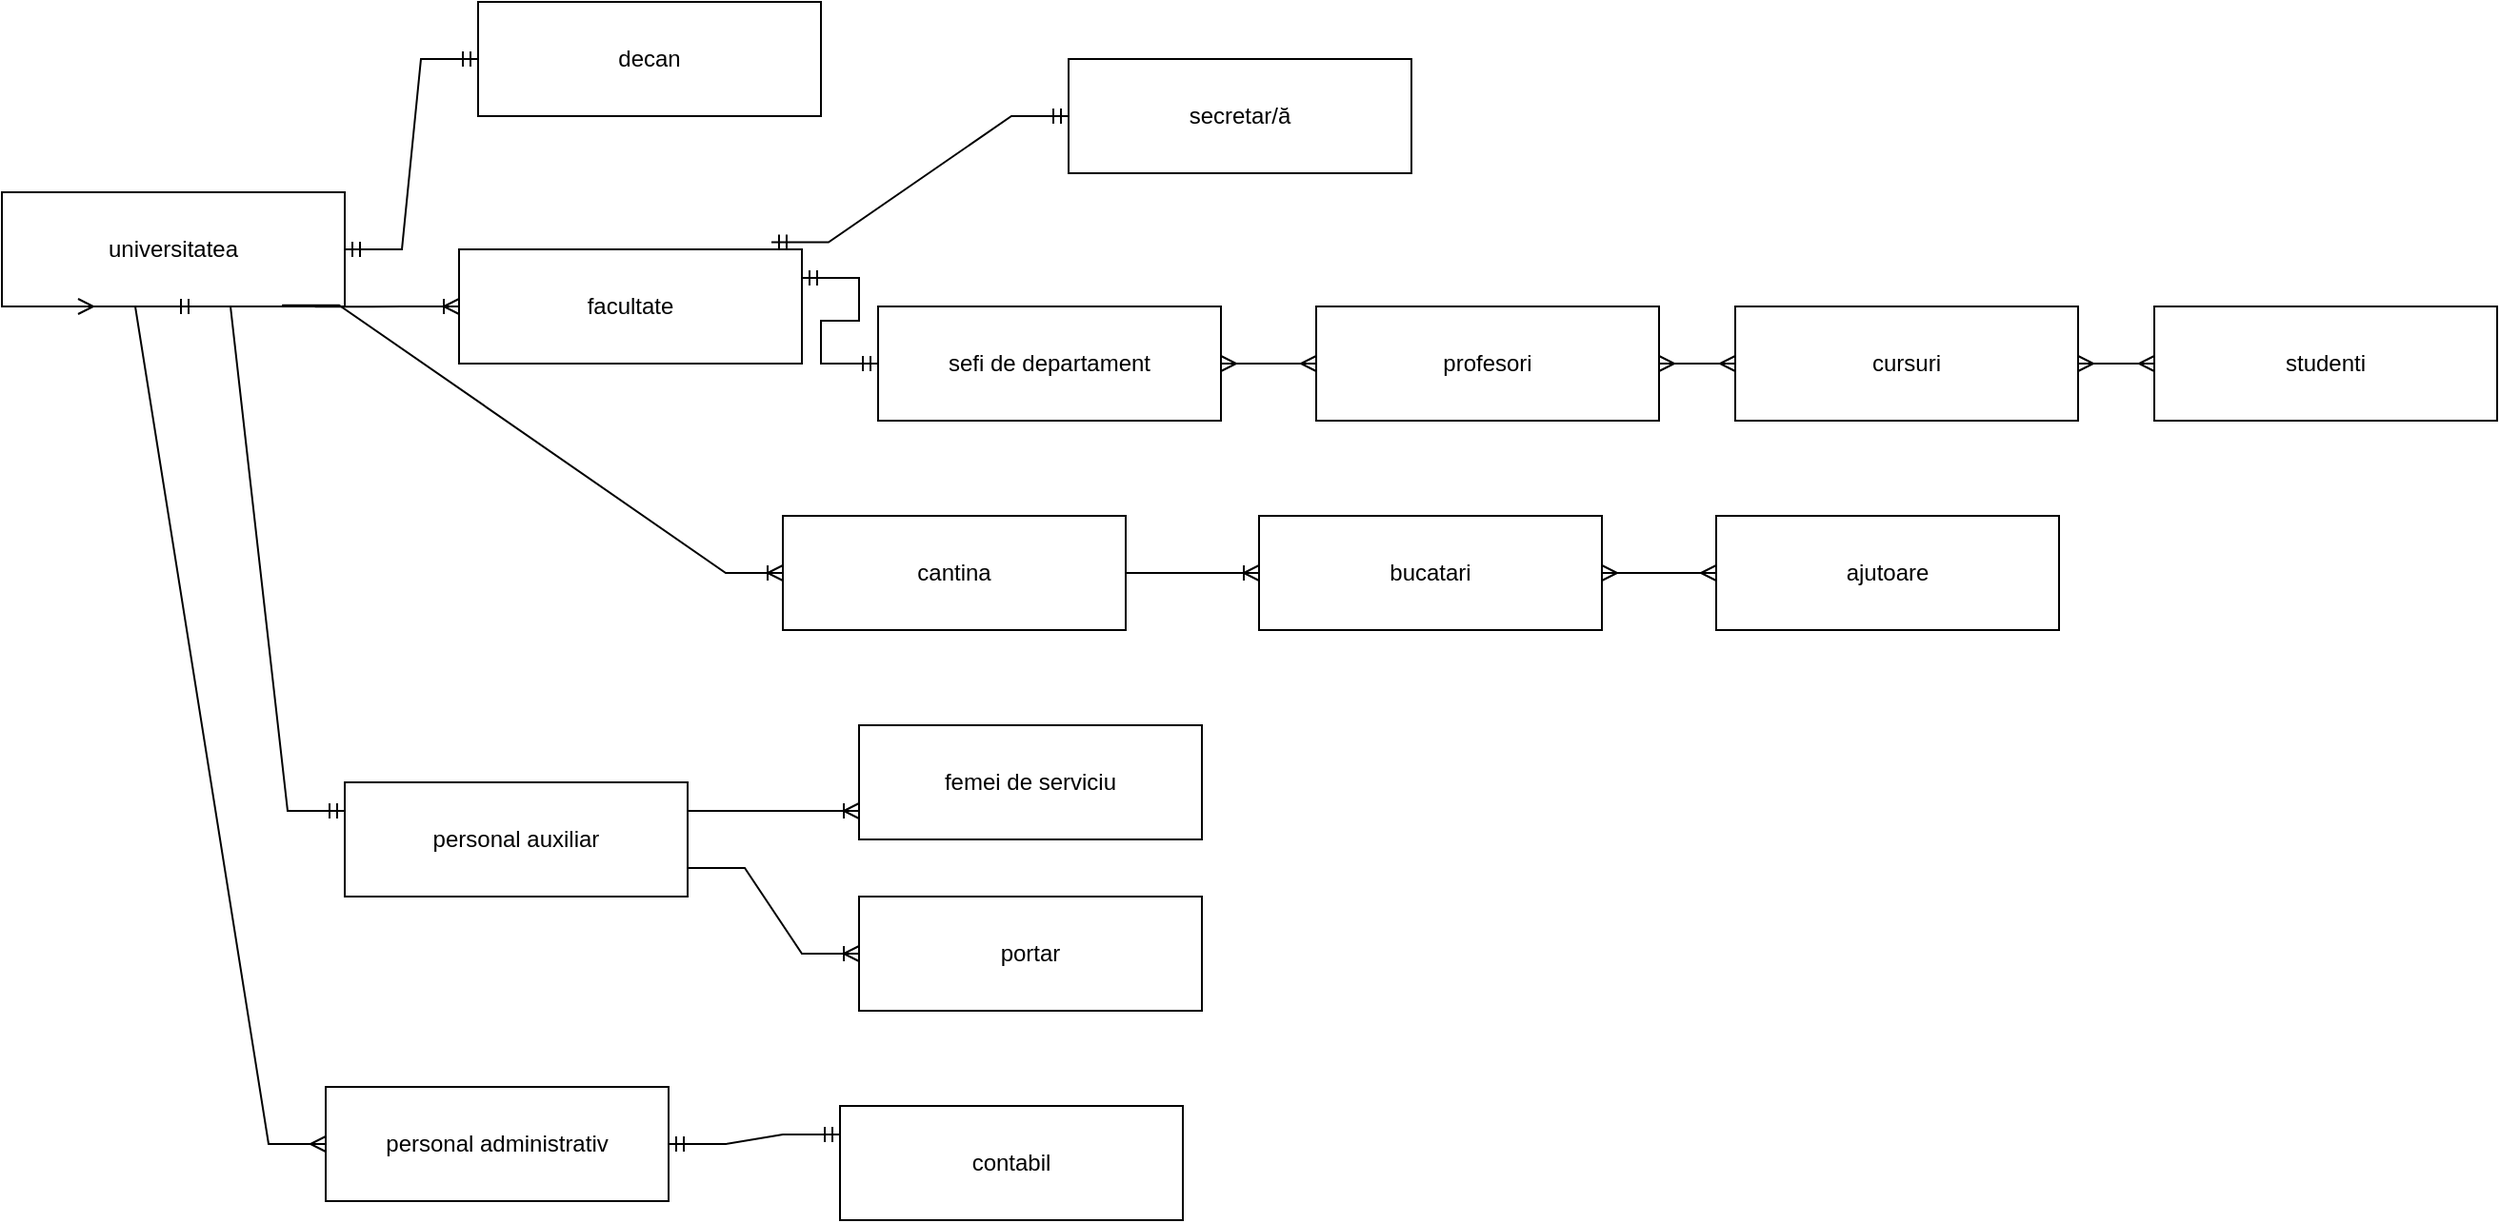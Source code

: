 <mxfile version="22.1.4" type="github">
  <diagram name="Page-1" id="eFb8usUrMZtltQ-7yKhY">
    <mxGraphModel dx="1500" dy="796" grid="1" gridSize="10" guides="1" tooltips="1" connect="1" arrows="1" fold="1" page="1" pageScale="1" pageWidth="850" pageHeight="1100" math="0" shadow="0">
      <root>
        <mxCell id="0" />
        <mxCell id="1" parent="0" />
        <mxCell id="OvxOLr6vL5xSemYyNv8_-3" value="sefi de departament" style="rounded=0;whiteSpace=wrap;html=1;" vertex="1" parent="1">
          <mxGeometry x="500" y="180" width="180" height="60" as="geometry" />
        </mxCell>
        <mxCell id="OvxOLr6vL5xSemYyNv8_-9" value="decan" style="rounded=0;whiteSpace=wrap;html=1;" vertex="1" parent="1">
          <mxGeometry x="290" y="20" width="180" height="60" as="geometry" />
        </mxCell>
        <mxCell id="OvxOLr6vL5xSemYyNv8_-10" value="profesori" style="rounded=0;whiteSpace=wrap;html=1;" vertex="1" parent="1">
          <mxGeometry x="730" y="180" width="180" height="60" as="geometry" />
        </mxCell>
        <mxCell id="OvxOLr6vL5xSemYyNv8_-12" value="portar" style="rounded=0;whiteSpace=wrap;html=1;" vertex="1" parent="1">
          <mxGeometry x="490" y="490" width="180" height="60" as="geometry" />
        </mxCell>
        <mxCell id="OvxOLr6vL5xSemYyNv8_-13" value="femei de serviciu" style="rounded=0;whiteSpace=wrap;html=1;" vertex="1" parent="1">
          <mxGeometry x="490" y="400" width="180" height="60" as="geometry" />
        </mxCell>
        <mxCell id="OvxOLr6vL5xSemYyNv8_-14" value="universitatea" style="rounded=0;whiteSpace=wrap;html=1;" vertex="1" parent="1">
          <mxGeometry x="40" y="120" width="180" height="60" as="geometry" />
        </mxCell>
        <mxCell id="OvxOLr6vL5xSemYyNv8_-16" value="contabil" style="rounded=0;whiteSpace=wrap;html=1;" vertex="1" parent="1">
          <mxGeometry x="480" y="600" width="180" height="60" as="geometry" />
        </mxCell>
        <mxCell id="OvxOLr6vL5xSemYyNv8_-17" value="secretar/ă" style="rounded=0;whiteSpace=wrap;html=1;" vertex="1" parent="1">
          <mxGeometry x="600" y="50" width="180" height="60" as="geometry" />
        </mxCell>
        <mxCell id="OvxOLr6vL5xSemYyNv8_-18" value="" style="edgeStyle=entityRelationEdgeStyle;fontSize=12;html=1;endArrow=ERoneToMany;rounded=0;exitX=0.913;exitY=1.003;exitDx=0;exitDy=0;exitPerimeter=0;entryX=0;entryY=0.5;entryDx=0;entryDy=0;" edge="1" parent="1" source="OvxOLr6vL5xSemYyNv8_-14" target="OvxOLr6vL5xSemYyNv8_-41">
          <mxGeometry width="100" height="100" relative="1" as="geometry">
            <mxPoint x="200" y="220" as="sourcePoint" />
            <mxPoint x="270" y="180" as="targetPoint" />
          </mxGeometry>
        </mxCell>
        <mxCell id="OvxOLr6vL5xSemYyNv8_-21" value="personal auxiliar" style="rounded=0;whiteSpace=wrap;html=1;" vertex="1" parent="1">
          <mxGeometry x="220" y="430" width="180" height="60" as="geometry" />
        </mxCell>
        <mxCell id="OvxOLr6vL5xSemYyNv8_-22" value="" style="edgeStyle=entityRelationEdgeStyle;fontSize=12;html=1;endArrow=ERoneToMany;rounded=0;exitX=1;exitY=0.75;exitDx=0;exitDy=0;entryX=0;entryY=0.5;entryDx=0;entryDy=0;" edge="1" parent="1" source="OvxOLr6vL5xSemYyNv8_-21" target="OvxOLr6vL5xSemYyNv8_-12">
          <mxGeometry width="100" height="100" relative="1" as="geometry">
            <mxPoint x="250" y="690" as="sourcePoint" />
            <mxPoint x="350" y="435" as="targetPoint" />
          </mxGeometry>
        </mxCell>
        <mxCell id="OvxOLr6vL5xSemYyNv8_-23" value="" style="edgeStyle=entityRelationEdgeStyle;fontSize=12;html=1;endArrow=ERoneToMany;rounded=0;entryX=0;entryY=0.75;entryDx=0;entryDy=0;exitX=1;exitY=0.25;exitDx=0;exitDy=0;" edge="1" parent="1" source="OvxOLr6vL5xSemYyNv8_-21" target="OvxOLr6vL5xSemYyNv8_-13">
          <mxGeometry width="100" height="100" relative="1" as="geometry">
            <mxPoint x="220" y="500" as="sourcePoint" />
            <mxPoint x="320" y="400" as="targetPoint" />
          </mxGeometry>
        </mxCell>
        <mxCell id="OvxOLr6vL5xSemYyNv8_-24" value="" style="edgeStyle=entityRelationEdgeStyle;fontSize=12;html=1;endArrow=ERmany;startArrow=ERmany;rounded=0;entryX=0;entryY=0.5;entryDx=0;entryDy=0;exitX=1;exitY=0.5;exitDx=0;exitDy=0;" edge="1" parent="1" source="OvxOLr6vL5xSemYyNv8_-3" target="OvxOLr6vL5xSemYyNv8_-10">
          <mxGeometry width="100" height="100" relative="1" as="geometry">
            <mxPoint x="560" y="210" as="sourcePoint" />
            <mxPoint x="580" y="210" as="targetPoint" />
          </mxGeometry>
        </mxCell>
        <mxCell id="OvxOLr6vL5xSemYyNv8_-25" value="cursuri" style="rounded=0;whiteSpace=wrap;html=1;" vertex="1" parent="1">
          <mxGeometry x="950" y="180" width="180" height="60" as="geometry" />
        </mxCell>
        <mxCell id="OvxOLr6vL5xSemYyNv8_-26" value="" style="edgeStyle=entityRelationEdgeStyle;fontSize=12;html=1;endArrow=ERmany;startArrow=ERmany;rounded=0;exitX=1;exitY=0.5;exitDx=0;exitDy=0;entryX=0;entryY=0.5;entryDx=0;entryDy=0;" edge="1" parent="1" source="OvxOLr6vL5xSemYyNv8_-10" target="OvxOLr6vL5xSemYyNv8_-25">
          <mxGeometry width="100" height="100" relative="1" as="geometry">
            <mxPoint x="370" y="340" as="sourcePoint" />
            <mxPoint x="470" y="240" as="targetPoint" />
          </mxGeometry>
        </mxCell>
        <mxCell id="OvxOLr6vL5xSemYyNv8_-27" value="cantina" style="rounded=0;whiteSpace=wrap;html=1;" vertex="1" parent="1">
          <mxGeometry x="450" y="290" width="180" height="60" as="geometry" />
        </mxCell>
        <mxCell id="OvxOLr6vL5xSemYyNv8_-28" value="bucatari" style="rounded=0;whiteSpace=wrap;html=1;" vertex="1" parent="1">
          <mxGeometry x="700" y="290" width="180" height="60" as="geometry" />
        </mxCell>
        <mxCell id="OvxOLr6vL5xSemYyNv8_-29" value="" style="edgeStyle=entityRelationEdgeStyle;fontSize=12;html=1;endArrow=ERoneToMany;rounded=0;exitX=1;exitY=0.5;exitDx=0;exitDy=0;" edge="1" parent="1" source="OvxOLr6vL5xSemYyNv8_-27" target="OvxOLr6vL5xSemYyNv8_-28">
          <mxGeometry width="100" height="100" relative="1" as="geometry">
            <mxPoint x="430" y="330" as="sourcePoint" />
            <mxPoint x="530" y="230" as="targetPoint" />
          </mxGeometry>
        </mxCell>
        <mxCell id="OvxOLr6vL5xSemYyNv8_-30" value="" style="edgeStyle=entityRelationEdgeStyle;fontSize=12;html=1;endArrow=ERmany;startArrow=ERmany;rounded=0;exitX=1;exitY=0.5;exitDx=0;exitDy=0;" edge="1" parent="1" source="OvxOLr6vL5xSemYyNv8_-28">
          <mxGeometry width="100" height="100" relative="1" as="geometry">
            <mxPoint x="660" y="540" as="sourcePoint" />
            <mxPoint x="940" y="320" as="targetPoint" />
          </mxGeometry>
        </mxCell>
        <mxCell id="OvxOLr6vL5xSemYyNv8_-31" value="ajutoare" style="rounded=0;whiteSpace=wrap;html=1;" vertex="1" parent="1">
          <mxGeometry x="940" y="290" width="180" height="60" as="geometry" />
        </mxCell>
        <mxCell id="OvxOLr6vL5xSemYyNv8_-32" value="" style="edgeStyle=entityRelationEdgeStyle;fontSize=12;html=1;endArrow=ERmandOne;startArrow=ERmandOne;rounded=0;exitX=1;exitY=0.5;exitDx=0;exitDy=0;entryX=0;entryY=0.5;entryDx=0;entryDy=0;" edge="1" parent="1" source="OvxOLr6vL5xSemYyNv8_-14" target="OvxOLr6vL5xSemYyNv8_-9">
          <mxGeometry width="100" height="100" relative="1" as="geometry">
            <mxPoint x="370" y="330" as="sourcePoint" />
            <mxPoint x="470" y="230" as="targetPoint" />
          </mxGeometry>
        </mxCell>
        <mxCell id="OvxOLr6vL5xSemYyNv8_-33" value="" style="edgeStyle=entityRelationEdgeStyle;fontSize=12;html=1;endArrow=ERmandOne;startArrow=ERmandOne;rounded=0;exitX=0.5;exitY=1;exitDx=0;exitDy=0;entryX=0;entryY=0.25;entryDx=0;entryDy=0;" edge="1" parent="1" source="OvxOLr6vL5xSemYyNv8_-14" target="OvxOLr6vL5xSemYyNv8_-21">
          <mxGeometry width="100" height="100" relative="1" as="geometry">
            <mxPoint x="540" y="400" as="sourcePoint" />
            <mxPoint x="640" y="300" as="targetPoint" />
          </mxGeometry>
        </mxCell>
        <mxCell id="OvxOLr6vL5xSemYyNv8_-34" value="" style="edgeStyle=entityRelationEdgeStyle;fontSize=12;html=1;endArrow=ERmany;startArrow=ERmany;rounded=0;exitX=1;exitY=0.5;exitDx=0;exitDy=0;entryX=0;entryY=0.5;entryDx=0;entryDy=0;" edge="1" parent="1" source="OvxOLr6vL5xSemYyNv8_-25" target="OvxOLr6vL5xSemYyNv8_-35">
          <mxGeometry width="100" height="100" relative="1" as="geometry">
            <mxPoint x="750" y="410" as="sourcePoint" />
            <mxPoint x="1100" y="210" as="targetPoint" />
          </mxGeometry>
        </mxCell>
        <mxCell id="OvxOLr6vL5xSemYyNv8_-35" value="studenti" style="rounded=0;whiteSpace=wrap;html=1;" vertex="1" parent="1">
          <mxGeometry x="1170" y="180" width="180" height="60" as="geometry" />
        </mxCell>
        <mxCell id="OvxOLr6vL5xSemYyNv8_-36" value="" style="edgeStyle=entityRelationEdgeStyle;fontSize=12;html=1;endArrow=ERoneToMany;rounded=0;exitX=0.817;exitY=0.989;exitDx=0;exitDy=0;exitPerimeter=0;entryX=0;entryY=0.5;entryDx=0;entryDy=0;" edge="1" parent="1" source="OvxOLr6vL5xSemYyNv8_-14" target="OvxOLr6vL5xSemYyNv8_-27">
          <mxGeometry width="100" height="100" relative="1" as="geometry">
            <mxPoint x="610" y="350" as="sourcePoint" />
            <mxPoint x="710" y="250" as="targetPoint" />
          </mxGeometry>
        </mxCell>
        <mxCell id="OvxOLr6vL5xSemYyNv8_-37" value="personal administrativ" style="rounded=0;whiteSpace=wrap;html=1;" vertex="1" parent="1">
          <mxGeometry x="210" y="590" width="180" height="60" as="geometry" />
        </mxCell>
        <mxCell id="OvxOLr6vL5xSemYyNv8_-38" value="" style="edgeStyle=entityRelationEdgeStyle;fontSize=12;html=1;endArrow=ERmany;startArrow=ERmany;rounded=0;entryX=0;entryY=0.5;entryDx=0;entryDy=0;" edge="1" parent="1" target="OvxOLr6vL5xSemYyNv8_-37">
          <mxGeometry width="100" height="100" relative="1" as="geometry">
            <mxPoint x="80" y="180" as="sourcePoint" />
            <mxPoint x="710" y="300" as="targetPoint" />
          </mxGeometry>
        </mxCell>
        <mxCell id="OvxOLr6vL5xSemYyNv8_-40" value="" style="edgeStyle=entityRelationEdgeStyle;fontSize=12;html=1;endArrow=ERmandOne;startArrow=ERmandOne;rounded=0;exitX=1;exitY=0.5;exitDx=0;exitDy=0;entryX=0;entryY=0.25;entryDx=0;entryDy=0;" edge="1" parent="1" source="OvxOLr6vL5xSemYyNv8_-37" target="OvxOLr6vL5xSemYyNv8_-16">
          <mxGeometry width="100" height="100" relative="1" as="geometry">
            <mxPoint x="610" y="550" as="sourcePoint" />
            <mxPoint x="710" y="450" as="targetPoint" />
          </mxGeometry>
        </mxCell>
        <mxCell id="OvxOLr6vL5xSemYyNv8_-41" value="facultate" style="rounded=0;whiteSpace=wrap;html=1;" vertex="1" parent="1">
          <mxGeometry x="280" y="150" width="180" height="60" as="geometry" />
        </mxCell>
        <mxCell id="OvxOLr6vL5xSemYyNv8_-42" value="" style="edgeStyle=entityRelationEdgeStyle;fontSize=12;html=1;endArrow=ERmandOne;startArrow=ERmandOne;rounded=0;exitX=1;exitY=0.25;exitDx=0;exitDy=0;entryX=0;entryY=0.5;entryDx=0;entryDy=0;" edge="1" parent="1" source="OvxOLr6vL5xSemYyNv8_-41" target="OvxOLr6vL5xSemYyNv8_-3">
          <mxGeometry width="100" height="100" relative="1" as="geometry">
            <mxPoint x="610" y="410" as="sourcePoint" />
            <mxPoint x="710" y="310" as="targetPoint" />
          </mxGeometry>
        </mxCell>
        <mxCell id="OvxOLr6vL5xSemYyNv8_-43" value="" style="edgeStyle=entityRelationEdgeStyle;fontSize=12;html=1;endArrow=ERmandOne;startArrow=ERmandOne;rounded=0;exitX=0.911;exitY=-0.062;exitDx=0;exitDy=0;exitPerimeter=0;entryX=0;entryY=0.5;entryDx=0;entryDy=0;" edge="1" parent="1" source="OvxOLr6vL5xSemYyNv8_-41" target="OvxOLr6vL5xSemYyNv8_-17">
          <mxGeometry width="100" height="100" relative="1" as="geometry">
            <mxPoint x="620" y="380" as="sourcePoint" />
            <mxPoint x="720" y="280" as="targetPoint" />
          </mxGeometry>
        </mxCell>
      </root>
    </mxGraphModel>
  </diagram>
</mxfile>
